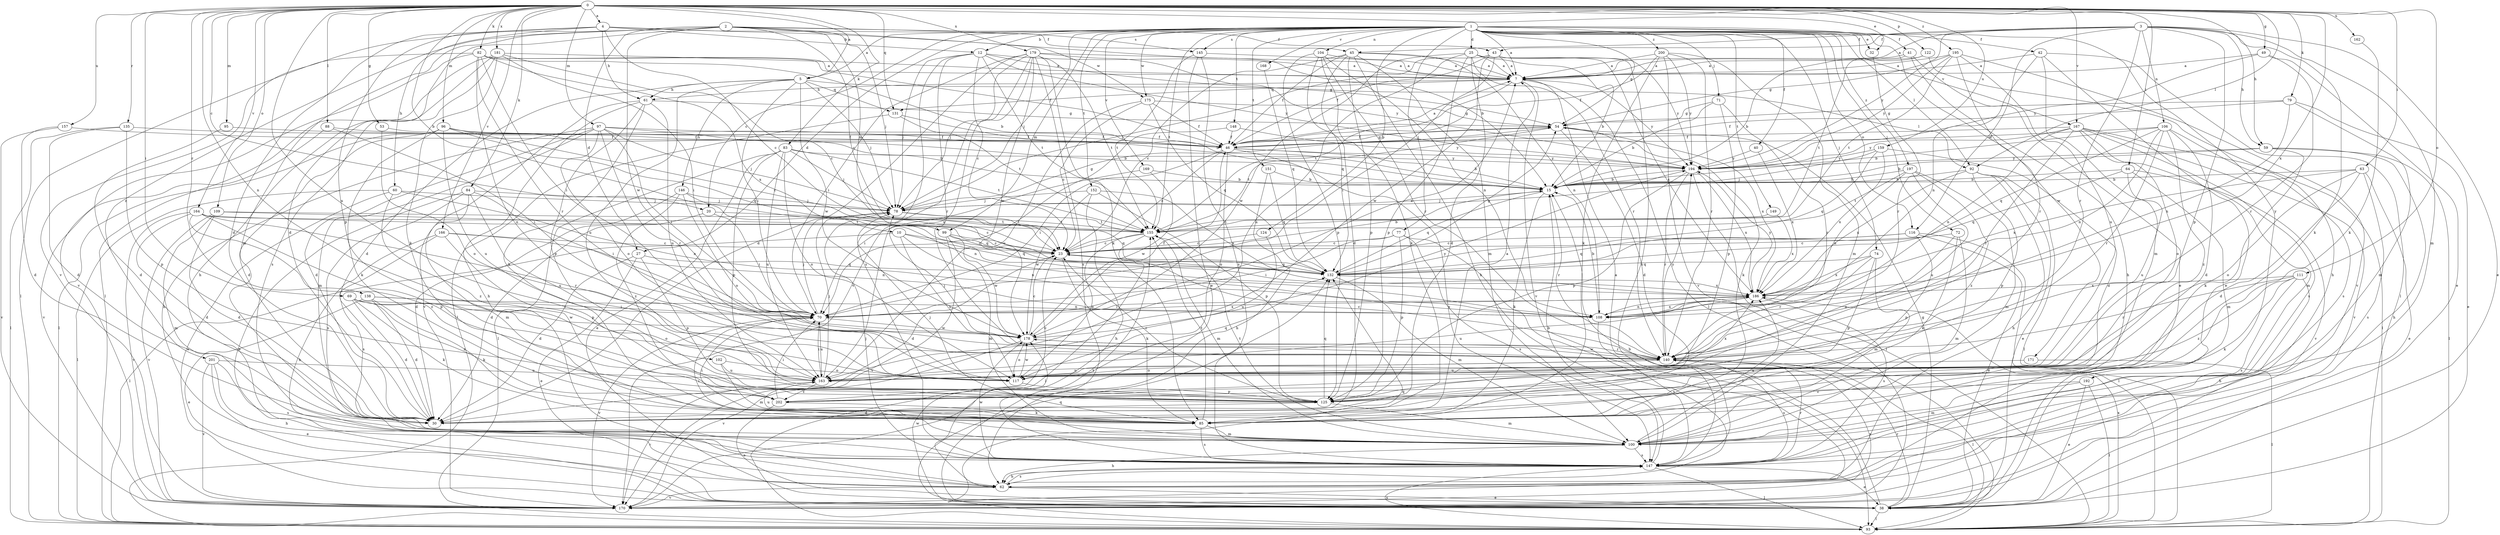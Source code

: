 strict digraph  {
0;
1;
2;
3;
4;
5;
7;
10;
12;
15;
20;
23;
25;
27;
30;
32;
38;
40;
41;
42;
43;
45;
46;
49;
53;
54;
59;
60;
61;
62;
63;
64;
69;
70;
71;
72;
74;
77;
78;
79;
82;
83;
84;
85;
88;
92;
93;
95;
96;
97;
99;
100;
102;
104;
106;
108;
109;
111;
116;
117;
122;
124;
125;
131;
132;
135;
138;
140;
145;
146;
147;
148;
149;
151;
152;
155;
157;
159;
162;
163;
164;
166;
167;
168;
169;
170;
171;
175;
178;
179;
181;
186;
192;
194;
195;
197;
200;
201;
202;
0 -> 4  [label=a];
0 -> 5  [label=a];
0 -> 10  [label=b];
0 -> 20  [label=c];
0 -> 32  [label=e];
0 -> 49  [label=g];
0 -> 53  [label=g];
0 -> 59  [label=h];
0 -> 63  [label=i];
0 -> 64  [label=i];
0 -> 69  [label=i];
0 -> 79  [label=k];
0 -> 82  [label=k];
0 -> 83  [label=k];
0 -> 84  [label=k];
0 -> 88  [label=l];
0 -> 92  [label=l];
0 -> 95  [label=m];
0 -> 96  [label=m];
0 -> 97  [label=m];
0 -> 102  [label=n];
0 -> 109  [label=o];
0 -> 111  [label=o];
0 -> 122  [label=p];
0 -> 131  [label=q];
0 -> 135  [label=r];
0 -> 138  [label=r];
0 -> 157  [label=u];
0 -> 159  [label=u];
0 -> 162  [label=u];
0 -> 163  [label=u];
0 -> 164  [label=v];
0 -> 166  [label=v];
0 -> 167  [label=v];
0 -> 179  [label=x];
0 -> 181  [label=x];
0 -> 186  [label=x];
0 -> 195  [label=z];
1 -> 5  [label=a];
1 -> 7  [label=a];
1 -> 12  [label=b];
1 -> 20  [label=c];
1 -> 25  [label=d];
1 -> 27  [label=d];
1 -> 32  [label=e];
1 -> 40  [label=f];
1 -> 41  [label=f];
1 -> 42  [label=f];
1 -> 54  [label=g];
1 -> 71  [label=j];
1 -> 72  [label=j];
1 -> 74  [label=j];
1 -> 77  [label=j];
1 -> 78  [label=j];
1 -> 92  [label=l];
1 -> 99  [label=m];
1 -> 104  [label=n];
1 -> 116  [label=o];
1 -> 124  [label=p];
1 -> 145  [label=s];
1 -> 148  [label=t];
1 -> 149  [label=t];
1 -> 151  [label=t];
1 -> 152  [label=t];
1 -> 155  [label=t];
1 -> 167  [label=v];
1 -> 168  [label=v];
1 -> 169  [label=v];
1 -> 171  [label=w];
1 -> 175  [label=w];
1 -> 192  [label=y];
1 -> 197  [label=z];
1 -> 200  [label=z];
2 -> 23  [label=c];
2 -> 27  [label=d];
2 -> 30  [label=d];
2 -> 43  [label=f];
2 -> 78  [label=j];
2 -> 99  [label=m];
2 -> 100  [label=m];
2 -> 145  [label=s];
2 -> 170  [label=v];
2 -> 175  [label=w];
2 -> 178  [label=w];
2 -> 201  [label=z];
3 -> 7  [label=a];
3 -> 38  [label=e];
3 -> 43  [label=f];
3 -> 45  [label=f];
3 -> 59  [label=h];
3 -> 85  [label=k];
3 -> 100  [label=m];
3 -> 106  [label=n];
3 -> 116  [label=o];
3 -> 125  [label=p];
3 -> 140  [label=r];
3 -> 194  [label=y];
4 -> 12  [label=b];
4 -> 15  [label=b];
4 -> 23  [label=c];
4 -> 30  [label=d];
4 -> 45  [label=f];
4 -> 60  [label=h];
4 -> 61  [label=h];
4 -> 125  [label=p];
5 -> 30  [label=d];
5 -> 61  [label=h];
5 -> 70  [label=i];
5 -> 78  [label=j];
5 -> 92  [label=l];
5 -> 131  [label=q];
5 -> 146  [label=s];
5 -> 163  [label=u];
5 -> 178  [label=w];
7 -> 61  [label=h];
7 -> 93  [label=l];
7 -> 131  [label=q];
7 -> 155  [label=t];
7 -> 170  [label=v];
7 -> 194  [label=y];
10 -> 23  [label=c];
10 -> 93  [label=l];
10 -> 108  [label=n];
10 -> 117  [label=o];
10 -> 132  [label=q];
12 -> 7  [label=a];
12 -> 23  [label=c];
12 -> 54  [label=g];
12 -> 78  [label=j];
12 -> 140  [label=r];
12 -> 147  [label=s];
12 -> 155  [label=t];
12 -> 194  [label=y];
15 -> 78  [label=j];
15 -> 85  [label=k];
15 -> 132  [label=q];
15 -> 140  [label=r];
20 -> 30  [label=d];
20 -> 70  [label=i];
20 -> 155  [label=t];
23 -> 15  [label=b];
23 -> 30  [label=d];
23 -> 85  [label=k];
23 -> 132  [label=q];
25 -> 7  [label=a];
25 -> 15  [label=b];
25 -> 30  [label=d];
25 -> 125  [label=p];
25 -> 140  [label=r];
25 -> 163  [label=u];
25 -> 178  [label=w];
25 -> 186  [label=x];
27 -> 30  [label=d];
27 -> 38  [label=e];
27 -> 125  [label=p];
27 -> 132  [label=q];
32 -> 140  [label=r];
38 -> 15  [label=b];
38 -> 54  [label=g];
38 -> 93  [label=l];
38 -> 132  [label=q];
38 -> 140  [label=r];
38 -> 178  [label=w];
40 -> 186  [label=x];
40 -> 194  [label=y];
41 -> 7  [label=a];
41 -> 38  [label=e];
41 -> 62  [label=h];
41 -> 155  [label=t];
42 -> 7  [label=a];
42 -> 38  [label=e];
42 -> 93  [label=l];
42 -> 100  [label=m];
42 -> 108  [label=n];
43 -> 7  [label=a];
43 -> 46  [label=f];
43 -> 70  [label=i];
43 -> 78  [label=j];
43 -> 147  [label=s];
43 -> 178  [label=w];
43 -> 194  [label=y];
45 -> 7  [label=a];
45 -> 23  [label=c];
45 -> 46  [label=f];
45 -> 62  [label=h];
45 -> 100  [label=m];
45 -> 108  [label=n];
45 -> 125  [label=p];
45 -> 132  [label=q];
46 -> 7  [label=a];
46 -> 15  [label=b];
46 -> 23  [label=c];
46 -> 54  [label=g];
46 -> 70  [label=i];
46 -> 117  [label=o];
46 -> 147  [label=s];
46 -> 194  [label=y];
49 -> 7  [label=a];
49 -> 38  [label=e];
49 -> 140  [label=r];
49 -> 194  [label=y];
53 -> 46  [label=f];
53 -> 117  [label=o];
54 -> 30  [label=d];
54 -> 46  [label=f];
54 -> 85  [label=k];
54 -> 155  [label=t];
54 -> 186  [label=x];
59 -> 15  [label=b];
59 -> 62  [label=h];
59 -> 85  [label=k];
59 -> 93  [label=l];
59 -> 194  [label=y];
60 -> 38  [label=e];
60 -> 78  [label=j];
60 -> 93  [label=l];
60 -> 108  [label=n];
60 -> 202  [label=z];
61 -> 54  [label=g];
61 -> 62  [label=h];
61 -> 85  [label=k];
61 -> 125  [label=p];
61 -> 163  [label=u];
61 -> 170  [label=v];
62 -> 38  [label=e];
62 -> 147  [label=s];
62 -> 170  [label=v];
63 -> 15  [label=b];
63 -> 30  [label=d];
63 -> 38  [label=e];
63 -> 117  [label=o];
63 -> 147  [label=s];
63 -> 186  [label=x];
64 -> 15  [label=b];
64 -> 100  [label=m];
64 -> 132  [label=q];
64 -> 163  [label=u];
64 -> 170  [label=v];
69 -> 30  [label=d];
69 -> 70  [label=i];
69 -> 85  [label=k];
69 -> 117  [label=o];
69 -> 178  [label=w];
69 -> 202  [label=z];
70 -> 7  [label=a];
70 -> 78  [label=j];
70 -> 163  [label=u];
70 -> 170  [label=v];
70 -> 178  [label=w];
70 -> 186  [label=x];
71 -> 15  [label=b];
71 -> 54  [label=g];
71 -> 125  [label=p];
71 -> 140  [label=r];
72 -> 23  [label=c];
72 -> 85  [label=k];
72 -> 100  [label=m];
72 -> 117  [label=o];
74 -> 100  [label=m];
74 -> 125  [label=p];
74 -> 132  [label=q];
74 -> 140  [label=r];
74 -> 186  [label=x];
77 -> 23  [label=c];
77 -> 70  [label=i];
77 -> 93  [label=l];
77 -> 125  [label=p];
77 -> 147  [label=s];
78 -> 54  [label=g];
78 -> 132  [label=q];
78 -> 155  [label=t];
79 -> 38  [label=e];
79 -> 46  [label=f];
79 -> 54  [label=g];
79 -> 100  [label=m];
79 -> 108  [label=n];
82 -> 7  [label=a];
82 -> 15  [label=b];
82 -> 46  [label=f];
82 -> 70  [label=i];
82 -> 93  [label=l];
82 -> 117  [label=o];
82 -> 140  [label=r];
82 -> 170  [label=v];
82 -> 186  [label=x];
83 -> 38  [label=e];
83 -> 78  [label=j];
83 -> 93  [label=l];
83 -> 117  [label=o];
83 -> 125  [label=p];
83 -> 155  [label=t];
83 -> 163  [label=u];
83 -> 194  [label=y];
84 -> 38  [label=e];
84 -> 70  [label=i];
84 -> 78  [label=j];
84 -> 100  [label=m];
84 -> 147  [label=s];
84 -> 163  [label=u];
85 -> 7  [label=a];
85 -> 70  [label=i];
85 -> 78  [label=j];
85 -> 100  [label=m];
85 -> 147  [label=s];
85 -> 155  [label=t];
85 -> 163  [label=u];
88 -> 46  [label=f];
88 -> 70  [label=i];
88 -> 170  [label=v];
92 -> 15  [label=b];
92 -> 38  [label=e];
92 -> 62  [label=h];
92 -> 93  [label=l];
92 -> 125  [label=p];
92 -> 186  [label=x];
93 -> 132  [label=q];
93 -> 147  [label=s];
93 -> 186  [label=x];
95 -> 30  [label=d];
95 -> 46  [label=f];
96 -> 15  [label=b];
96 -> 23  [label=c];
96 -> 30  [label=d];
96 -> 46  [label=f];
96 -> 85  [label=k];
96 -> 93  [label=l];
96 -> 132  [label=q];
96 -> 163  [label=u];
97 -> 15  [label=b];
97 -> 30  [label=d];
97 -> 46  [label=f];
97 -> 62  [label=h];
97 -> 70  [label=i];
97 -> 78  [label=j];
97 -> 100  [label=m];
97 -> 117  [label=o];
97 -> 140  [label=r];
99 -> 23  [label=c];
99 -> 100  [label=m];
99 -> 170  [label=v];
99 -> 178  [label=w];
99 -> 186  [label=x];
100 -> 62  [label=h];
100 -> 70  [label=i];
100 -> 147  [label=s];
100 -> 155  [label=t];
100 -> 186  [label=x];
102 -> 100  [label=m];
102 -> 117  [label=o];
102 -> 163  [label=u];
104 -> 7  [label=a];
104 -> 30  [label=d];
104 -> 85  [label=k];
104 -> 108  [label=n];
104 -> 125  [label=p];
104 -> 140  [label=r];
106 -> 15  [label=b];
106 -> 30  [label=d];
106 -> 46  [label=f];
106 -> 108  [label=n];
106 -> 132  [label=q];
106 -> 140  [label=r];
106 -> 147  [label=s];
106 -> 202  [label=z];
108 -> 15  [label=b];
108 -> 147  [label=s];
108 -> 186  [label=x];
109 -> 23  [label=c];
109 -> 30  [label=d];
109 -> 100  [label=m];
109 -> 155  [label=t];
109 -> 170  [label=v];
111 -> 62  [label=h];
111 -> 85  [label=k];
111 -> 140  [label=r];
111 -> 147  [label=s];
111 -> 186  [label=x];
111 -> 202  [label=z];
116 -> 23  [label=c];
116 -> 38  [label=e];
116 -> 93  [label=l];
116 -> 125  [label=p];
116 -> 132  [label=q];
117 -> 125  [label=p];
117 -> 132  [label=q];
117 -> 178  [label=w];
117 -> 186  [label=x];
122 -> 7  [label=a];
122 -> 15  [label=b];
122 -> 62  [label=h];
124 -> 23  [label=c];
124 -> 163  [label=u];
125 -> 23  [label=c];
125 -> 30  [label=d];
125 -> 100  [label=m];
125 -> 132  [label=q];
131 -> 15  [label=b];
131 -> 93  [label=l];
131 -> 155  [label=t];
132 -> 54  [label=g];
132 -> 100  [label=m];
132 -> 186  [label=x];
135 -> 30  [label=d];
135 -> 46  [label=f];
135 -> 93  [label=l];
135 -> 125  [label=p];
138 -> 30  [label=d];
138 -> 38  [label=e];
138 -> 70  [label=i];
138 -> 85  [label=k];
138 -> 108  [label=n];
140 -> 23  [label=c];
140 -> 78  [label=j];
140 -> 93  [label=l];
140 -> 117  [label=o];
140 -> 147  [label=s];
140 -> 163  [label=u];
140 -> 170  [label=v];
140 -> 178  [label=w];
140 -> 194  [label=y];
145 -> 7  [label=a];
145 -> 38  [label=e];
145 -> 147  [label=s];
145 -> 155  [label=t];
146 -> 30  [label=d];
146 -> 78  [label=j];
146 -> 108  [label=n];
146 -> 117  [label=o];
146 -> 202  [label=z];
147 -> 7  [label=a];
147 -> 15  [label=b];
147 -> 38  [label=e];
147 -> 62  [label=h];
147 -> 78  [label=j];
147 -> 93  [label=l];
147 -> 140  [label=r];
147 -> 178  [label=w];
148 -> 46  [label=f];
148 -> 70  [label=i];
148 -> 194  [label=y];
149 -> 155  [label=t];
149 -> 186  [label=x];
151 -> 15  [label=b];
151 -> 62  [label=h];
151 -> 132  [label=q];
152 -> 62  [label=h];
152 -> 78  [label=j];
152 -> 125  [label=p];
152 -> 178  [label=w];
152 -> 186  [label=x];
155 -> 23  [label=c];
155 -> 93  [label=l];
155 -> 100  [label=m];
155 -> 117  [label=o];
157 -> 30  [label=d];
157 -> 46  [label=f];
157 -> 170  [label=v];
159 -> 30  [label=d];
159 -> 78  [label=j];
159 -> 132  [label=q];
159 -> 186  [label=x];
159 -> 194  [label=y];
162 -> 85  [label=k];
163 -> 70  [label=i];
163 -> 78  [label=j];
163 -> 170  [label=v];
163 -> 202  [label=z];
164 -> 30  [label=d];
164 -> 125  [label=p];
164 -> 132  [label=q];
164 -> 140  [label=r];
164 -> 155  [label=t];
164 -> 170  [label=v];
164 -> 202  [label=z];
166 -> 23  [label=c];
166 -> 62  [label=h];
166 -> 108  [label=n];
166 -> 125  [label=p];
166 -> 147  [label=s];
167 -> 46  [label=f];
167 -> 93  [label=l];
167 -> 100  [label=m];
167 -> 108  [label=n];
167 -> 117  [label=o];
167 -> 140  [label=r];
167 -> 147  [label=s];
167 -> 170  [label=v];
167 -> 194  [label=y];
168 -> 132  [label=q];
169 -> 15  [label=b];
169 -> 70  [label=i];
169 -> 178  [label=w];
170 -> 155  [label=t];
171 -> 93  [label=l];
171 -> 163  [label=u];
175 -> 23  [label=c];
175 -> 46  [label=f];
175 -> 54  [label=g];
175 -> 132  [label=q];
175 -> 163  [label=u];
178 -> 23  [label=c];
178 -> 46  [label=f];
178 -> 117  [label=o];
178 -> 140  [label=r];
178 -> 170  [label=v];
178 -> 194  [label=y];
179 -> 7  [label=a];
179 -> 30  [label=d];
179 -> 70  [label=i];
179 -> 78  [label=j];
179 -> 85  [label=k];
179 -> 147  [label=s];
179 -> 155  [label=t];
179 -> 163  [label=u];
179 -> 170  [label=v];
179 -> 178  [label=w];
179 -> 194  [label=y];
181 -> 7  [label=a];
181 -> 23  [label=c];
181 -> 62  [label=h];
181 -> 70  [label=i];
181 -> 85  [label=k];
181 -> 93  [label=l];
181 -> 147  [label=s];
186 -> 70  [label=i];
186 -> 108  [label=n];
186 -> 147  [label=s];
186 -> 163  [label=u];
186 -> 194  [label=y];
192 -> 38  [label=e];
192 -> 93  [label=l];
192 -> 100  [label=m];
192 -> 202  [label=z];
194 -> 15  [label=b];
194 -> 93  [label=l];
194 -> 125  [label=p];
194 -> 140  [label=r];
194 -> 186  [label=x];
195 -> 7  [label=a];
195 -> 54  [label=g];
195 -> 140  [label=r];
195 -> 155  [label=t];
195 -> 163  [label=u];
195 -> 170  [label=v];
195 -> 194  [label=y];
197 -> 15  [label=b];
197 -> 100  [label=m];
197 -> 108  [label=n];
197 -> 155  [label=t];
197 -> 163  [label=u];
197 -> 202  [label=z];
200 -> 7  [label=a];
200 -> 46  [label=f];
200 -> 85  [label=k];
200 -> 100  [label=m];
200 -> 140  [label=r];
200 -> 170  [label=v];
200 -> 194  [label=y];
201 -> 38  [label=e];
201 -> 62  [label=h];
201 -> 147  [label=s];
201 -> 163  [label=u];
201 -> 170  [label=v];
202 -> 23  [label=c];
202 -> 38  [label=e];
202 -> 70  [label=i];
202 -> 85  [label=k];
}
